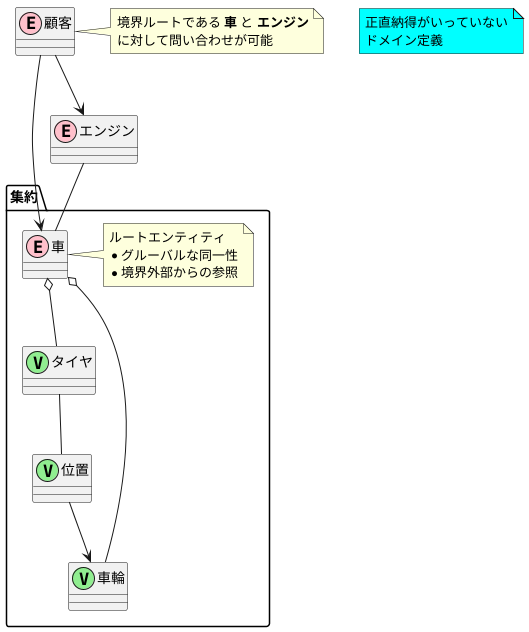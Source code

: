 @startuml

note as N1 #aqua
  正直納得がいっていない
  ドメイン定義
end note

package 集約 {
  class 車<<(E, pink)>>
  車 o-- タイヤ
  車 o-- 車輪
  note right of 車
    ルートエンティティ
    * グルーバルな同一性
    * 境界外部からの参照
  end note

  class タイヤ<<(V, lightgreen)>>
  タイヤ -- 位置

  class 位置<<(V, lightgreen)>>
  位置 --> 車輪

  class 車輪<<(V, lightgreen)>>
}

class エンジン<<(E, pink)>>
エンジン -- 車

class 顧客<<(E, pink)>>
顧客 --> 車
顧客 --> エンジン

note right of 顧客
  境界ルートである **車** と **エンジン**
  に対して問い合わせが可能
end note

@enduml

